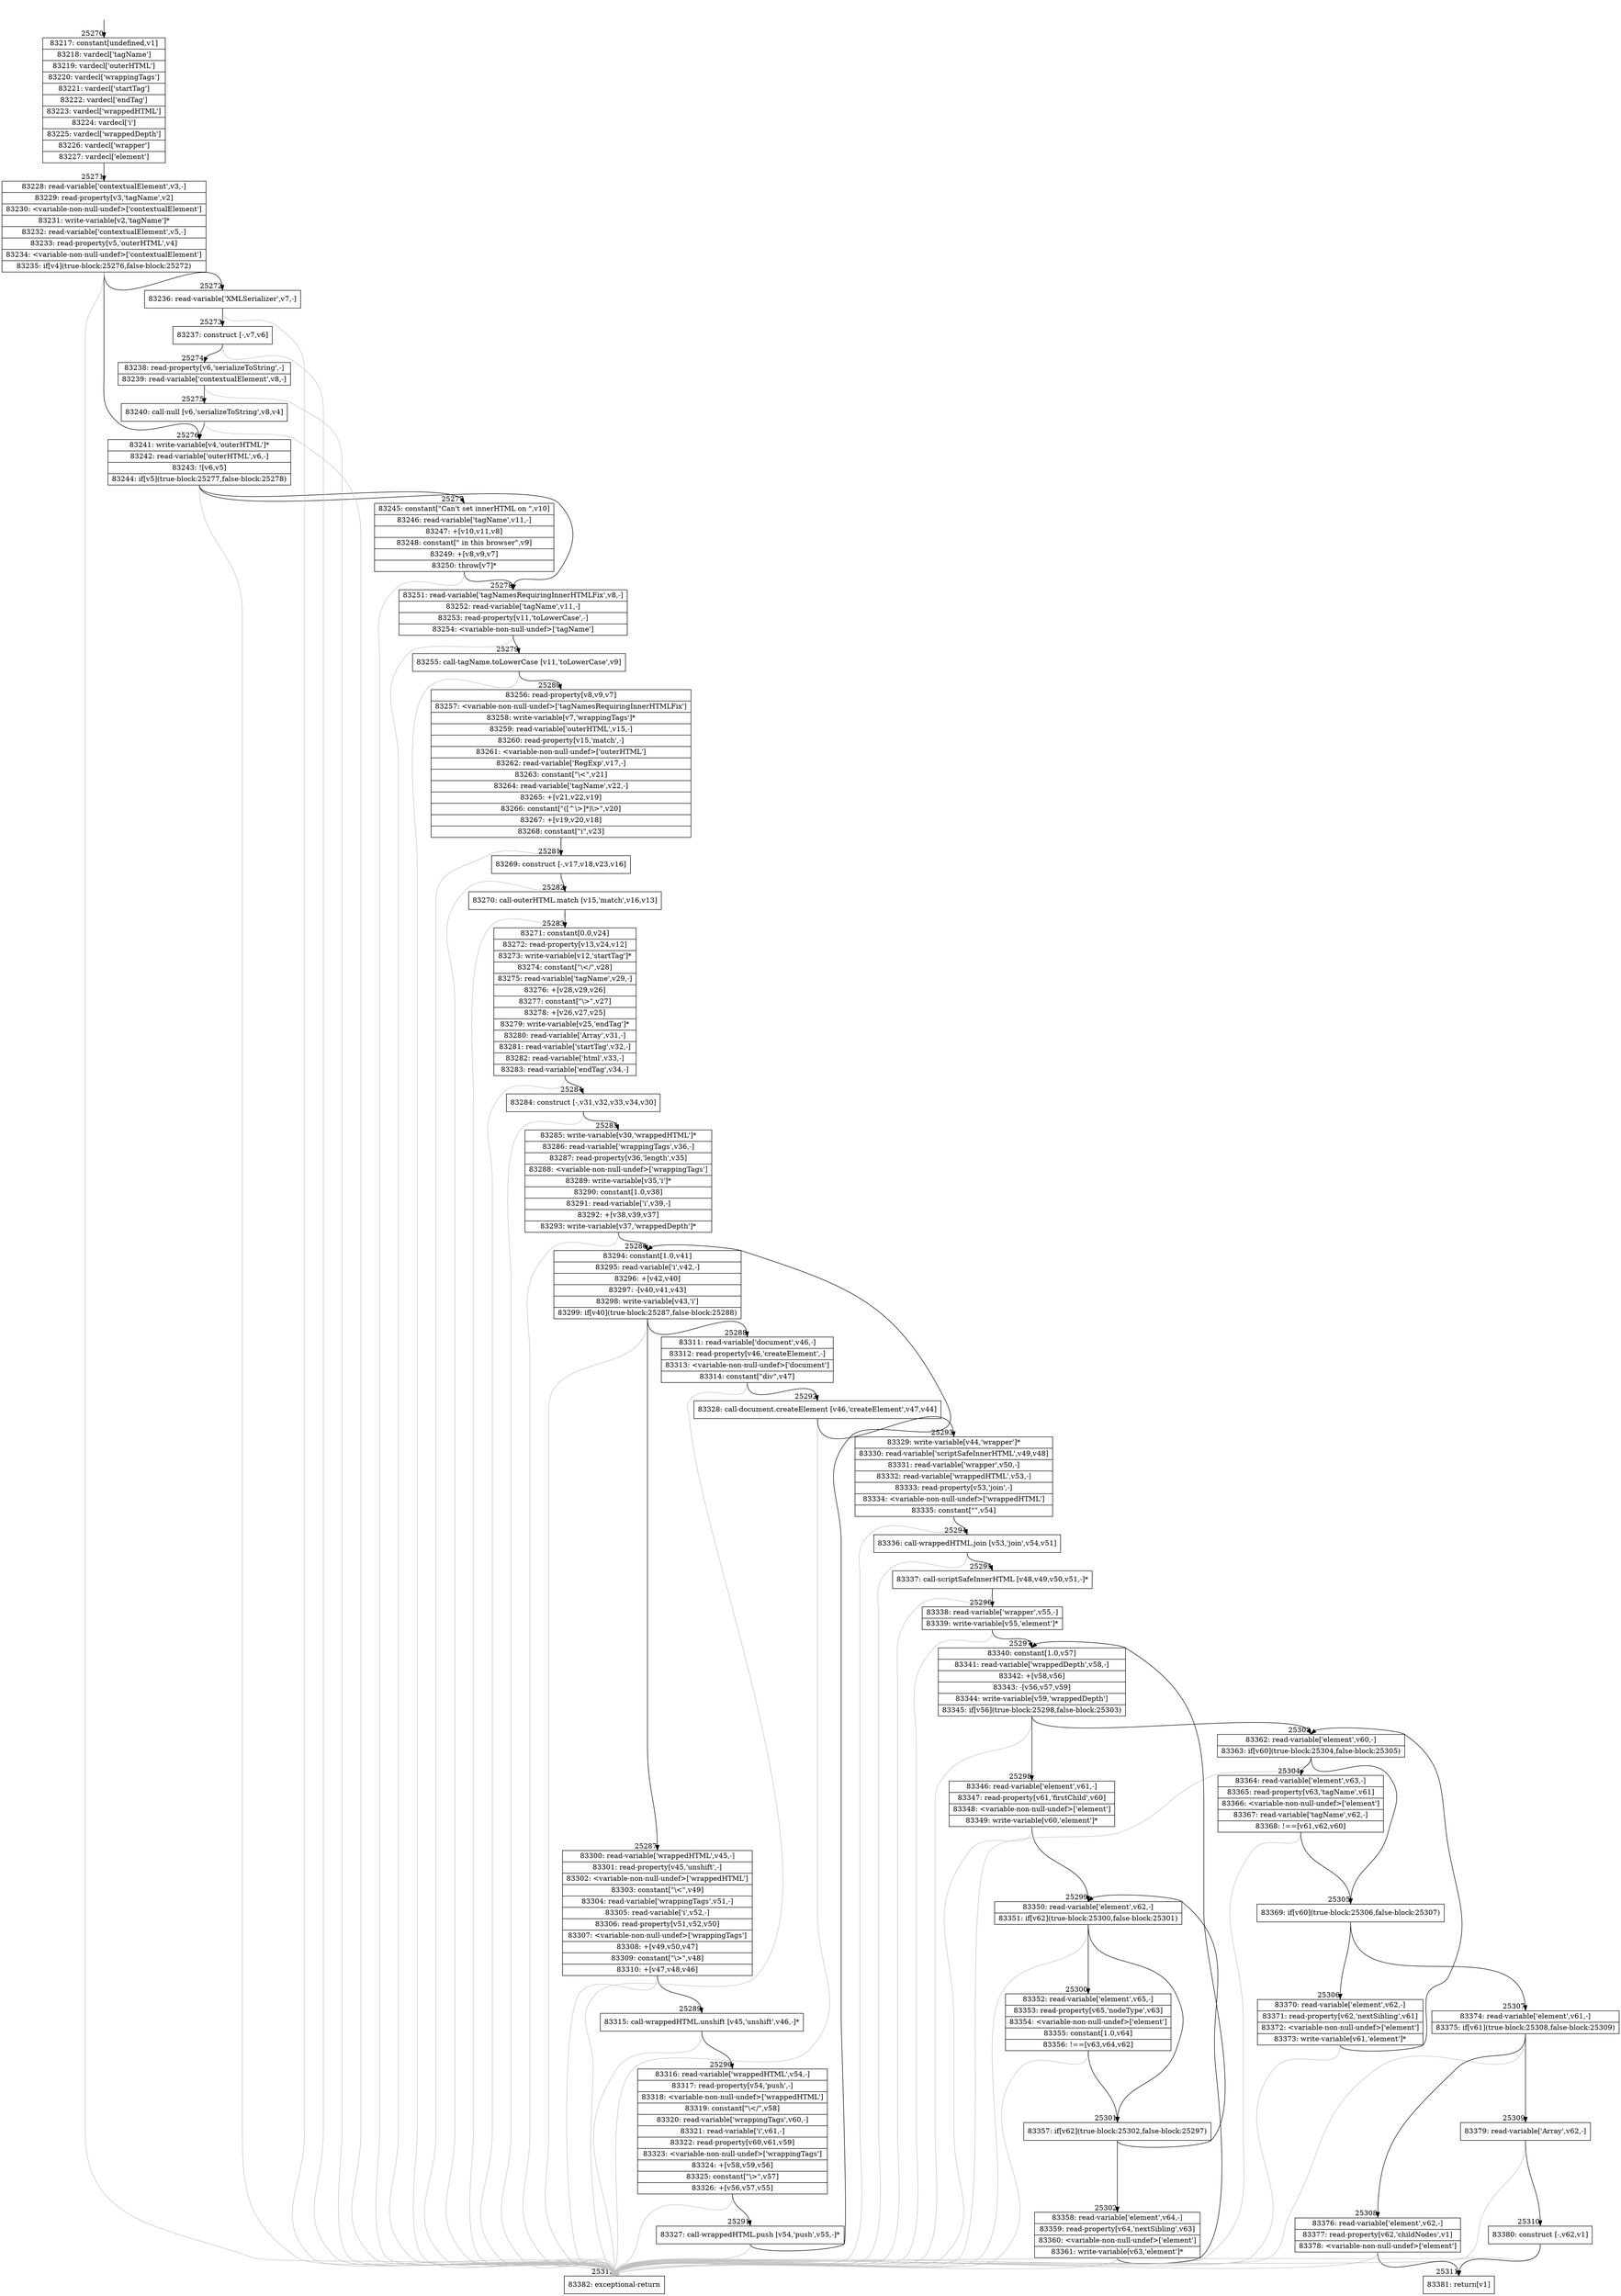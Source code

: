 digraph {
rankdir="TD"
BB_entry2225[shape=none,label=""];
BB_entry2225 -> BB25270 [tailport=s, headport=n, headlabel="    25270"]
BB25270 [shape=record label="{83217: constant[undefined,v1]|83218: vardecl['tagName']|83219: vardecl['outerHTML']|83220: vardecl['wrappingTags']|83221: vardecl['startTag']|83222: vardecl['endTag']|83223: vardecl['wrappedHTML']|83224: vardecl['i']|83225: vardecl['wrappedDepth']|83226: vardecl['wrapper']|83227: vardecl['element']}" ] 
BB25270 -> BB25271 [tailport=s, headport=n, headlabel="      25271"]
BB25271 [shape=record label="{83228: read-variable['contextualElement',v3,-]|83229: read-property[v3,'tagName',v2]|83230: \<variable-non-null-undef\>['contextualElement']|83231: write-variable[v2,'tagName']*|83232: read-variable['contextualElement',v5,-]|83233: read-property[v5,'outerHTML',v4]|83234: \<variable-non-null-undef\>['contextualElement']|83235: if[v4](true-block:25276,false-block:25272)}" ] 
BB25271 -> BB25276 [tailport=s, headport=n, headlabel="      25276"]
BB25271 -> BB25272 [tailport=s, headport=n, headlabel="      25272"]
BB25271 -> BB25312 [tailport=s, headport=n, color=gray, headlabel="      25312"]
BB25272 [shape=record label="{83236: read-variable['XMLSerializer',v7,-]}" ] 
BB25272 -> BB25273 [tailport=s, headport=n, headlabel="      25273"]
BB25272 -> BB25312 [tailport=s, headport=n, color=gray]
BB25273 [shape=record label="{83237: construct [-,v7,v6]}" ] 
BB25273 -> BB25274 [tailport=s, headport=n, headlabel="      25274"]
BB25273 -> BB25312 [tailport=s, headport=n, color=gray]
BB25274 [shape=record label="{83238: read-property[v6,'serializeToString',-]|83239: read-variable['contextualElement',v8,-]}" ] 
BB25274 -> BB25275 [tailport=s, headport=n, headlabel="      25275"]
BB25274 -> BB25312 [tailport=s, headport=n, color=gray]
BB25275 [shape=record label="{83240: call-null [v6,'serializeToString',v8,v4]}" ] 
BB25275 -> BB25276 [tailport=s, headport=n]
BB25275 -> BB25312 [tailport=s, headport=n, color=gray]
BB25276 [shape=record label="{83241: write-variable[v4,'outerHTML']*|83242: read-variable['outerHTML',v6,-]|83243: ![v6,v5]|83244: if[v5](true-block:25277,false-block:25278)}" ] 
BB25276 -> BB25277 [tailport=s, headport=n, headlabel="      25277"]
BB25276 -> BB25278 [tailport=s, headport=n, headlabel="      25278"]
BB25276 -> BB25312 [tailport=s, headport=n, color=gray]
BB25277 [shape=record label="{83245: constant[\"Can't set innerHTML on \",v10]|83246: read-variable['tagName',v11,-]|83247: +[v10,v11,v8]|83248: constant[\" in this browser\",v9]|83249: +[v8,v9,v7]|83250: throw[v7]*}" ] 
BB25277 -> BB25278 [tailport=s, headport=n]
BB25277 -> BB25312 [tailport=s, headport=n, color=gray]
BB25278 [shape=record label="{83251: read-variable['tagNamesRequiringInnerHTMLFix',v8,-]|83252: read-variable['tagName',v11,-]|83253: read-property[v11,'toLowerCase',-]|83254: \<variable-non-null-undef\>['tagName']}" ] 
BB25278 -> BB25279 [tailport=s, headport=n, headlabel="      25279"]
BB25278 -> BB25312 [tailport=s, headport=n, color=gray]
BB25279 [shape=record label="{83255: call-tagName.toLowerCase [v11,'toLowerCase',v9]}" ] 
BB25279 -> BB25280 [tailport=s, headport=n, headlabel="      25280"]
BB25279 -> BB25312 [tailport=s, headport=n, color=gray]
BB25280 [shape=record label="{83256: read-property[v8,v9,v7]|83257: \<variable-non-null-undef\>['tagNamesRequiringInnerHTMLFix']|83258: write-variable[v7,'wrappingTags']*|83259: read-variable['outerHTML',v15,-]|83260: read-property[v15,'match',-]|83261: \<variable-non-null-undef\>['outerHTML']|83262: read-variable['RegExp',v17,-]|83263: constant[\"\\\<\",v21]|83264: read-variable['tagName',v22,-]|83265: +[v21,v22,v19]|83266: constant[\"([^\\\>]*)\\\>\",v20]|83267: +[v19,v20,v18]|83268: constant[\"i\",v23]}" ] 
BB25280 -> BB25281 [tailport=s, headport=n, headlabel="      25281"]
BB25280 -> BB25312 [tailport=s, headport=n, color=gray]
BB25281 [shape=record label="{83269: construct [-,v17,v18,v23,v16]}" ] 
BB25281 -> BB25282 [tailport=s, headport=n, headlabel="      25282"]
BB25281 -> BB25312 [tailport=s, headport=n, color=gray]
BB25282 [shape=record label="{83270: call-outerHTML.match [v15,'match',v16,v13]}" ] 
BB25282 -> BB25283 [tailport=s, headport=n, headlabel="      25283"]
BB25282 -> BB25312 [tailport=s, headport=n, color=gray]
BB25283 [shape=record label="{83271: constant[0.0,v24]|83272: read-property[v13,v24,v12]|83273: write-variable[v12,'startTag']*|83274: constant[\"\\\</\",v28]|83275: read-variable['tagName',v29,-]|83276: +[v28,v29,v26]|83277: constant[\"\\\>\",v27]|83278: +[v26,v27,v25]|83279: write-variable[v25,'endTag']*|83280: read-variable['Array',v31,-]|83281: read-variable['startTag',v32,-]|83282: read-variable['html',v33,-]|83283: read-variable['endTag',v34,-]}" ] 
BB25283 -> BB25284 [tailport=s, headport=n, headlabel="      25284"]
BB25283 -> BB25312 [tailport=s, headport=n, color=gray]
BB25284 [shape=record label="{83284: construct [-,v31,v32,v33,v34,v30]}" ] 
BB25284 -> BB25285 [tailport=s, headport=n, headlabel="      25285"]
BB25284 -> BB25312 [tailport=s, headport=n, color=gray]
BB25285 [shape=record label="{83285: write-variable[v30,'wrappedHTML']*|83286: read-variable['wrappingTags',v36,-]|83287: read-property[v36,'length',v35]|83288: \<variable-non-null-undef\>['wrappingTags']|83289: write-variable[v35,'i']*|83290: constant[1.0,v38]|83291: read-variable['i',v39,-]|83292: +[v38,v39,v37]|83293: write-variable[v37,'wrappedDepth']*}" ] 
BB25285 -> BB25286 [tailport=s, headport=n, headlabel="      25286"]
BB25285 -> BB25312 [tailport=s, headport=n, color=gray]
BB25286 [shape=record label="{83294: constant[1.0,v41]|83295: read-variable['i',v42,-]|83296: +[v42,v40]|83297: -[v40,v41,v43]|83298: write-variable[v43,'i']|83299: if[v40](true-block:25287,false-block:25288)}" ] 
BB25286 -> BB25287 [tailport=s, headport=n, headlabel="      25287"]
BB25286 -> BB25288 [tailport=s, headport=n, headlabel="      25288"]
BB25286 -> BB25312 [tailport=s, headport=n, color=gray]
BB25287 [shape=record label="{83300: read-variable['wrappedHTML',v45,-]|83301: read-property[v45,'unshift',-]|83302: \<variable-non-null-undef\>['wrappedHTML']|83303: constant[\"\\\<\",v49]|83304: read-variable['wrappingTags',v51,-]|83305: read-variable['i',v52,-]|83306: read-property[v51,v52,v50]|83307: \<variable-non-null-undef\>['wrappingTags']|83308: +[v49,v50,v47]|83309: constant[\"\\\>\",v48]|83310: +[v47,v48,v46]}" ] 
BB25287 -> BB25289 [tailport=s, headport=n, headlabel="      25289"]
BB25287 -> BB25312 [tailport=s, headport=n, color=gray]
BB25288 [shape=record label="{83311: read-variable['document',v46,-]|83312: read-property[v46,'createElement',-]|83313: \<variable-non-null-undef\>['document']|83314: constant[\"div\",v47]}" ] 
BB25288 -> BB25292 [tailport=s, headport=n, headlabel="      25292"]
BB25288 -> BB25312 [tailport=s, headport=n, color=gray]
BB25289 [shape=record label="{83315: call-wrappedHTML.unshift [v45,'unshift',v46,-]*}" ] 
BB25289 -> BB25290 [tailport=s, headport=n, headlabel="      25290"]
BB25289 -> BB25312 [tailport=s, headport=n, color=gray]
BB25290 [shape=record label="{83316: read-variable['wrappedHTML',v54,-]|83317: read-property[v54,'push',-]|83318: \<variable-non-null-undef\>['wrappedHTML']|83319: constant[\"\\\</\",v58]|83320: read-variable['wrappingTags',v60,-]|83321: read-variable['i',v61,-]|83322: read-property[v60,v61,v59]|83323: \<variable-non-null-undef\>['wrappingTags']|83324: +[v58,v59,v56]|83325: constant[\"\\\>\",v57]|83326: +[v56,v57,v55]}" ] 
BB25290 -> BB25291 [tailport=s, headport=n, headlabel="      25291"]
BB25290 -> BB25312 [tailport=s, headport=n, color=gray]
BB25291 [shape=record label="{83327: call-wrappedHTML.push [v54,'push',v55,-]*}" ] 
BB25291 -> BB25286 [tailport=s, headport=n]
BB25291 -> BB25312 [tailport=s, headport=n, color=gray]
BB25292 [shape=record label="{83328: call-document.createElement [v46,'createElement',v47,v44]}" ] 
BB25292 -> BB25293 [tailport=s, headport=n, headlabel="      25293"]
BB25292 -> BB25312 [tailport=s, headport=n, color=gray]
BB25293 [shape=record label="{83329: write-variable[v44,'wrapper']*|83330: read-variable['scriptSafeInnerHTML',v49,v48]|83331: read-variable['wrapper',v50,-]|83332: read-variable['wrappedHTML',v53,-]|83333: read-property[v53,'join',-]|83334: \<variable-non-null-undef\>['wrappedHTML']|83335: constant[\"\",v54]}" ] 
BB25293 -> BB25294 [tailport=s, headport=n, headlabel="      25294"]
BB25293 -> BB25312 [tailport=s, headport=n, color=gray]
BB25294 [shape=record label="{83336: call-wrappedHTML.join [v53,'join',v54,v51]}" ] 
BB25294 -> BB25295 [tailport=s, headport=n, headlabel="      25295"]
BB25294 -> BB25312 [tailport=s, headport=n, color=gray]
BB25295 [shape=record label="{83337: call-scriptSafeInnerHTML [v48,v49,v50,v51,-]*}" ] 
BB25295 -> BB25296 [tailport=s, headport=n, headlabel="      25296"]
BB25295 -> BB25312 [tailport=s, headport=n, color=gray]
BB25296 [shape=record label="{83338: read-variable['wrapper',v55,-]|83339: write-variable[v55,'element']*}" ] 
BB25296 -> BB25297 [tailport=s, headport=n, headlabel="      25297"]
BB25296 -> BB25312 [tailport=s, headport=n, color=gray]
BB25297 [shape=record label="{83340: constant[1.0,v57]|83341: read-variable['wrappedDepth',v58,-]|83342: +[v58,v56]|83343: -[v56,v57,v59]|83344: write-variable[v59,'wrappedDepth']|83345: if[v56](true-block:25298,false-block:25303)}" ] 
BB25297 -> BB25298 [tailport=s, headport=n, headlabel="      25298"]
BB25297 -> BB25303 [tailport=s, headport=n, headlabel="      25303"]
BB25297 -> BB25312 [tailport=s, headport=n, color=gray]
BB25298 [shape=record label="{83346: read-variable['element',v61,-]|83347: read-property[v61,'firstChild',v60]|83348: \<variable-non-null-undef\>['element']|83349: write-variable[v60,'element']*}" ] 
BB25298 -> BB25299 [tailport=s, headport=n, headlabel="      25299"]
BB25298 -> BB25312 [tailport=s, headport=n, color=gray]
BB25299 [shape=record label="{83350: read-variable['element',v62,-]|83351: if[v62](true-block:25300,false-block:25301)}" ] 
BB25299 -> BB25301 [tailport=s, headport=n, headlabel="      25301"]
BB25299 -> BB25300 [tailport=s, headport=n, headlabel="      25300"]
BB25299 -> BB25312 [tailport=s, headport=n, color=gray]
BB25300 [shape=record label="{83352: read-variable['element',v65,-]|83353: read-property[v65,'nodeType',v63]|83354: \<variable-non-null-undef\>['element']|83355: constant[1.0,v64]|83356: !==[v63,v64,v62]}" ] 
BB25300 -> BB25301 [tailport=s, headport=n]
BB25300 -> BB25312 [tailport=s, headport=n, color=gray]
BB25301 [shape=record label="{83357: if[v62](true-block:25302,false-block:25297)}" ] 
BB25301 -> BB25302 [tailport=s, headport=n, headlabel="      25302"]
BB25301 -> BB25297 [tailport=s, headport=n]
BB25302 [shape=record label="{83358: read-variable['element',v64,-]|83359: read-property[v64,'nextSibling',v63]|83360: \<variable-non-null-undef\>['element']|83361: write-variable[v63,'element']*}" ] 
BB25302 -> BB25299 [tailport=s, headport=n]
BB25302 -> BB25312 [tailport=s, headport=n, color=gray]
BB25303 [shape=record label="{83362: read-variable['element',v60,-]|83363: if[v60](true-block:25304,false-block:25305)}" ] 
BB25303 -> BB25305 [tailport=s, headport=n, headlabel="      25305"]
BB25303 -> BB25304 [tailport=s, headport=n, headlabel="      25304"]
BB25303 -> BB25312 [tailport=s, headport=n, color=gray]
BB25304 [shape=record label="{83364: read-variable['element',v63,-]|83365: read-property[v63,'tagName',v61]|83366: \<variable-non-null-undef\>['element']|83367: read-variable['tagName',v62,-]|83368: !==[v61,v62,v60]}" ] 
BB25304 -> BB25305 [tailport=s, headport=n]
BB25304 -> BB25312 [tailport=s, headport=n, color=gray]
BB25305 [shape=record label="{83369: if[v60](true-block:25306,false-block:25307)}" ] 
BB25305 -> BB25306 [tailport=s, headport=n, headlabel="      25306"]
BB25305 -> BB25307 [tailport=s, headport=n, headlabel="      25307"]
BB25306 [shape=record label="{83370: read-variable['element',v62,-]|83371: read-property[v62,'nextSibling',v61]|83372: \<variable-non-null-undef\>['element']|83373: write-variable[v61,'element']*}" ] 
BB25306 -> BB25303 [tailport=s, headport=n]
BB25306 -> BB25312 [tailport=s, headport=n, color=gray]
BB25307 [shape=record label="{83374: read-variable['element',v61,-]|83375: if[v61](true-block:25308,false-block:25309)}" ] 
BB25307 -> BB25308 [tailport=s, headport=n, headlabel="      25308"]
BB25307 -> BB25309 [tailport=s, headport=n, headlabel="      25309"]
BB25307 -> BB25312 [tailport=s, headport=n, color=gray]
BB25308 [shape=record label="{83376: read-variable['element',v62,-]|83377: read-property[v62,'childNodes',v1]|83378: \<variable-non-null-undef\>['element']}" ] 
BB25308 -> BB25311 [tailport=s, headport=n, headlabel="      25311"]
BB25308 -> BB25312 [tailport=s, headport=n, color=gray]
BB25309 [shape=record label="{83379: read-variable['Array',v62,-]}" ] 
BB25309 -> BB25310 [tailport=s, headport=n, headlabel="      25310"]
BB25309 -> BB25312 [tailport=s, headport=n, color=gray]
BB25310 [shape=record label="{83380: construct [-,v62,v1]}" ] 
BB25310 -> BB25311 [tailport=s, headport=n]
BB25310 -> BB25312 [tailport=s, headport=n, color=gray]
BB25311 [shape=record label="{83381: return[v1]}" ] 
BB25312 [shape=record label="{83382: exceptional-return}" ] 
//#$~ 46902
}
